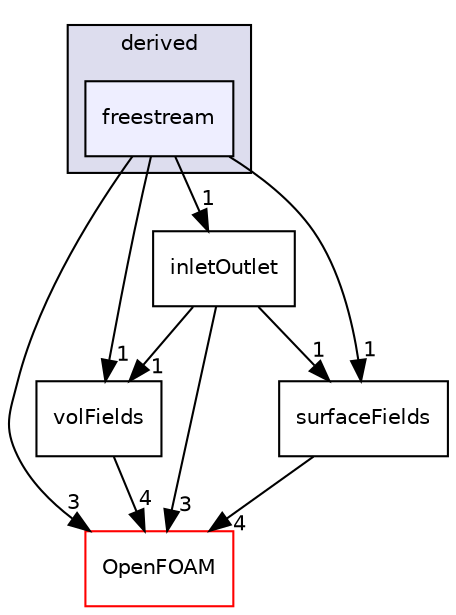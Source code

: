 digraph "src/finiteVolume/fields/fvPatchFields/derived/freestream" {
  bgcolor=transparent;
  compound=true
  node [ fontsize="10", fontname="Helvetica"];
  edge [ labelfontsize="10", labelfontname="Helvetica"];
  subgraph clusterdir_ece9aa6b5af9a7776a75b0c1993b0910 {
    graph [ bgcolor="#ddddee", pencolor="black", label="derived" fontname="Helvetica", fontsize="10", URL="dir_ece9aa6b5af9a7776a75b0c1993b0910.html"]
  dir_e917362872c14f1e52027900c795bee8 [shape=box, label="freestream", style="filled", fillcolor="#eeeeff", pencolor="black", URL="dir_e917362872c14f1e52027900c795bee8.html"];
  }
  dir_bd8bf7fa65467c460a50eacc456ce356 [shape=box label="volFields" URL="dir_bd8bf7fa65467c460a50eacc456ce356.html"];
  dir_c5473ff19b20e6ec4dfe5c310b3778a8 [shape=box label="OpenFOAM" color="red" URL="dir_c5473ff19b20e6ec4dfe5c310b3778a8.html"];
  dir_606ba9250f9107f82f779cbd3e87c3a5 [shape=box label="surfaceFields" URL="dir_606ba9250f9107f82f779cbd3e87c3a5.html"];
  dir_0219e76add9eada5b9d59d877cfd0b1e [shape=box label="inletOutlet" URL="dir_0219e76add9eada5b9d59d877cfd0b1e.html"];
  dir_e917362872c14f1e52027900c795bee8->dir_bd8bf7fa65467c460a50eacc456ce356 [headlabel="1", labeldistance=1.5 headhref="dir_000956_001032.html"];
  dir_e917362872c14f1e52027900c795bee8->dir_c5473ff19b20e6ec4dfe5c310b3778a8 [headlabel="3", labeldistance=1.5 headhref="dir_000956_001929.html"];
  dir_e917362872c14f1e52027900c795bee8->dir_606ba9250f9107f82f779cbd3e87c3a5 [headlabel="1", labeldistance=1.5 headhref="dir_000956_001031.html"];
  dir_e917362872c14f1e52027900c795bee8->dir_0219e76add9eada5b9d59d877cfd0b1e [headlabel="1", labeldistance=1.5 headhref="dir_000956_000958.html"];
  dir_bd8bf7fa65467c460a50eacc456ce356->dir_c5473ff19b20e6ec4dfe5c310b3778a8 [headlabel="4", labeldistance=1.5 headhref="dir_001032_001929.html"];
  dir_606ba9250f9107f82f779cbd3e87c3a5->dir_c5473ff19b20e6ec4dfe5c310b3778a8 [headlabel="4", labeldistance=1.5 headhref="dir_001031_001929.html"];
  dir_0219e76add9eada5b9d59d877cfd0b1e->dir_bd8bf7fa65467c460a50eacc456ce356 [headlabel="1", labeldistance=1.5 headhref="dir_000958_001032.html"];
  dir_0219e76add9eada5b9d59d877cfd0b1e->dir_c5473ff19b20e6ec4dfe5c310b3778a8 [headlabel="3", labeldistance=1.5 headhref="dir_000958_001929.html"];
  dir_0219e76add9eada5b9d59d877cfd0b1e->dir_606ba9250f9107f82f779cbd3e87c3a5 [headlabel="1", labeldistance=1.5 headhref="dir_000958_001031.html"];
}

